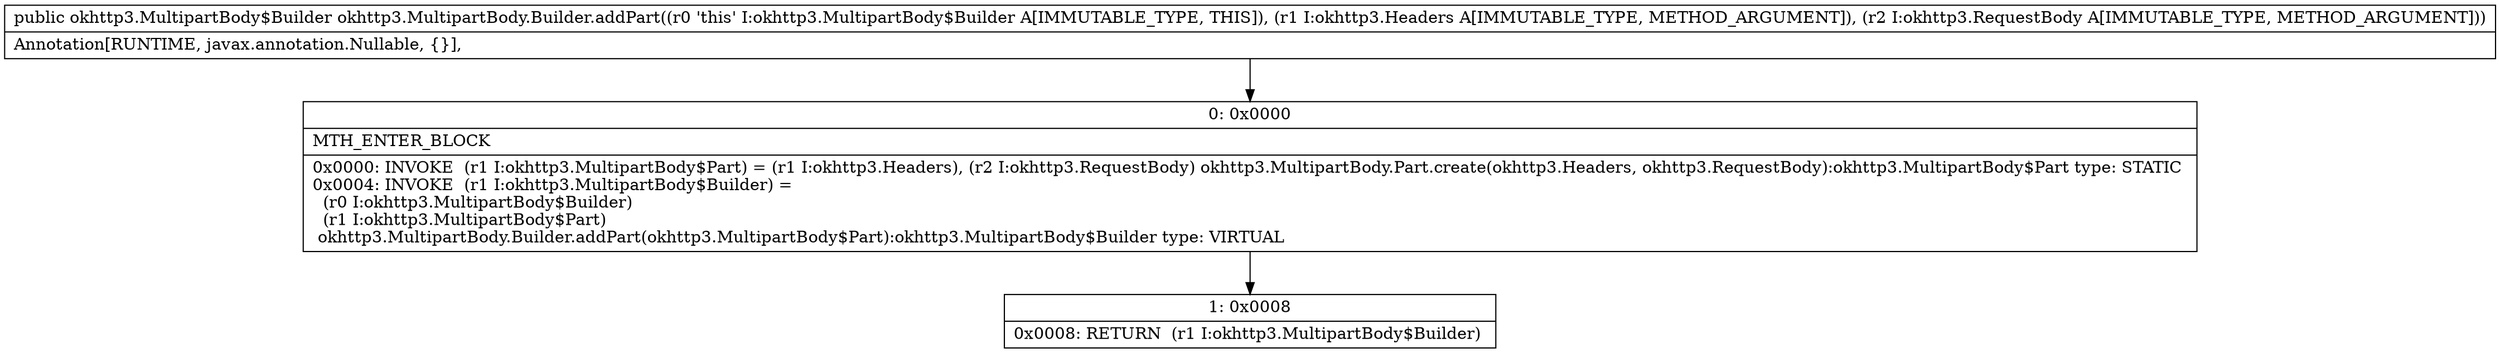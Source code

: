 digraph "CFG forokhttp3.MultipartBody.Builder.addPart(Lokhttp3\/Headers;Lokhttp3\/RequestBody;)Lokhttp3\/MultipartBody$Builder;" {
Node_0 [shape=record,label="{0\:\ 0x0000|MTH_ENTER_BLOCK\l|0x0000: INVOKE  (r1 I:okhttp3.MultipartBody$Part) = (r1 I:okhttp3.Headers), (r2 I:okhttp3.RequestBody) okhttp3.MultipartBody.Part.create(okhttp3.Headers, okhttp3.RequestBody):okhttp3.MultipartBody$Part type: STATIC \l0x0004: INVOKE  (r1 I:okhttp3.MultipartBody$Builder) = \l  (r0 I:okhttp3.MultipartBody$Builder)\l  (r1 I:okhttp3.MultipartBody$Part)\l okhttp3.MultipartBody.Builder.addPart(okhttp3.MultipartBody$Part):okhttp3.MultipartBody$Builder type: VIRTUAL \l}"];
Node_1 [shape=record,label="{1\:\ 0x0008|0x0008: RETURN  (r1 I:okhttp3.MultipartBody$Builder) \l}"];
MethodNode[shape=record,label="{public okhttp3.MultipartBody$Builder okhttp3.MultipartBody.Builder.addPart((r0 'this' I:okhttp3.MultipartBody$Builder A[IMMUTABLE_TYPE, THIS]), (r1 I:okhttp3.Headers A[IMMUTABLE_TYPE, METHOD_ARGUMENT]), (r2 I:okhttp3.RequestBody A[IMMUTABLE_TYPE, METHOD_ARGUMENT]))  | Annotation[RUNTIME, javax.annotation.Nullable, \{\}], \l}"];
MethodNode -> Node_0;
Node_0 -> Node_1;
}

